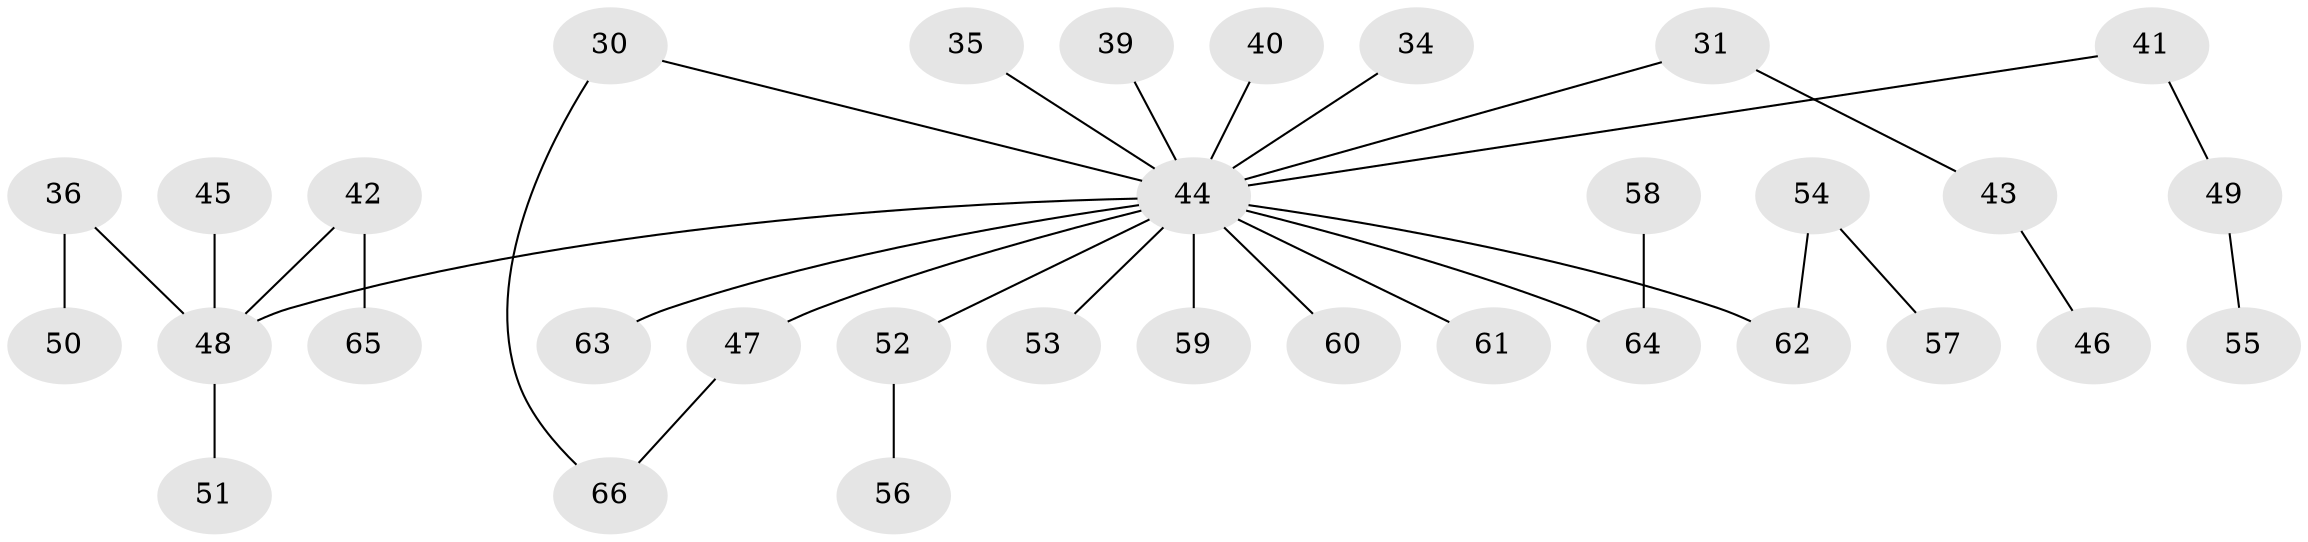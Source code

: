 // original degree distribution, {7: 0.015151515151515152, 3: 0.16666666666666666, 6: 0.015151515151515152, 1: 0.4393939393939394, 4: 0.045454545454545456, 2: 0.30303030303030304, 5: 0.015151515151515152}
// Generated by graph-tools (version 1.1) at 2025/42/03/09/25 04:42:00]
// undirected, 33 vertices, 33 edges
graph export_dot {
graph [start="1"]
  node [color=gray90,style=filled];
  30;
  31;
  34 [super="+11"];
  35 [super="+20"];
  36 [super="+29+33"];
  39;
  40;
  41 [super="+25"];
  42;
  43;
  44 [super="+37+26+21+22"];
  45;
  46;
  47;
  48 [super="+32+19"];
  49;
  50;
  51;
  52;
  53;
  54;
  55;
  56;
  57;
  58;
  59;
  60;
  61;
  62 [super="+28+38"];
  63;
  64 [super="+9"];
  65;
  66;
  30 -- 66;
  30 -- 44;
  31 -- 43;
  31 -- 44;
  34 -- 44;
  35 -- 44;
  36 -- 50;
  36 -- 48;
  39 -- 44;
  40 -- 44;
  41 -- 49;
  41 -- 44;
  42 -- 65;
  42 -- 48;
  43 -- 46;
  44 -- 52;
  44 -- 63;
  44 -- 64;
  44 -- 47;
  44 -- 59;
  44 -- 60;
  44 -- 61;
  44 -- 48;
  44 -- 53;
  44 -- 62;
  45 -- 48;
  47 -- 66;
  48 -- 51;
  49 -- 55;
  52 -- 56;
  54 -- 57;
  54 -- 62;
  58 -- 64;
}

